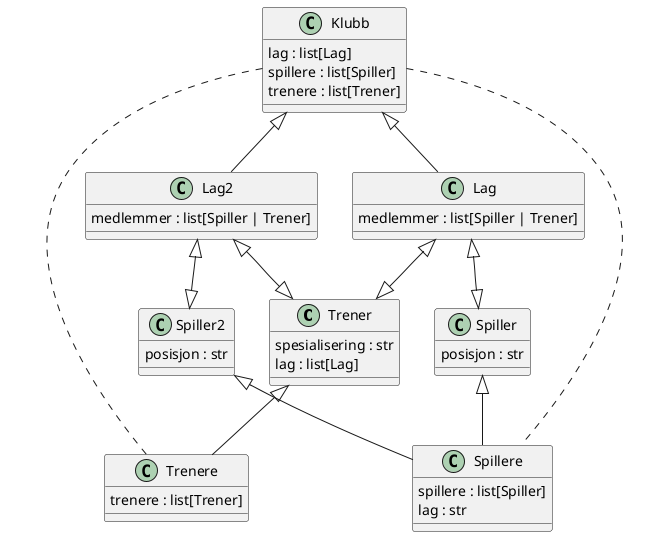 @startuml 3
class Trener{
    spesialisering : str
    lag : list[Lag]
}
class Lag{
    medlemmer : list[Spiller | Trener]
}
class Lag2{
    medlemmer : list[Spiller | Trener]
}
class Klubb{
    lag : list[Lag]
    spillere : list[Spiller]
    trenere : list[Trener]
}
class Spillere{
    spillere : list[Spiller]
    lag : str
}
class Trenere{
    trenere : list[Trener]
}
class Spiller{
    posisjon : str
}
class Spiller2{
    posisjon : str
}

Spiller <|-up-|> Lag
Spiller2 <|-up-|> Lag2
Spillere -up-|> Spiller
Spillere -up-|> Spiller2
Spillere .up. Klubb
Trenere .up. Klubb
Trenere -up-|> Trener
Lag <|--|> Trener
Lag2 <|--|> Trener
Klubb <|-- Lag
Klubb <|-- Lag2
@enduml